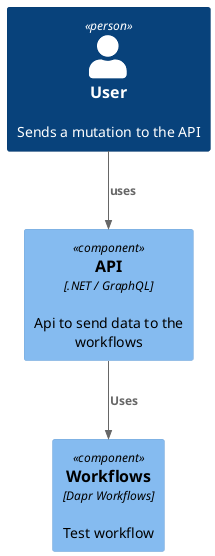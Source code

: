 @startuml
!include <C4/C4_Component>

Person(user, "User", "Sends a mutation to the API")
Component(api, "API", ".NET / GraphQL", "Api to send data to the workflows")
Component(workflows, "Workflows", "Dapr Workflows", "Test workflow")

Rel(user, api, "uses")
Rel(api, workflows, "Uses")
@enduml
